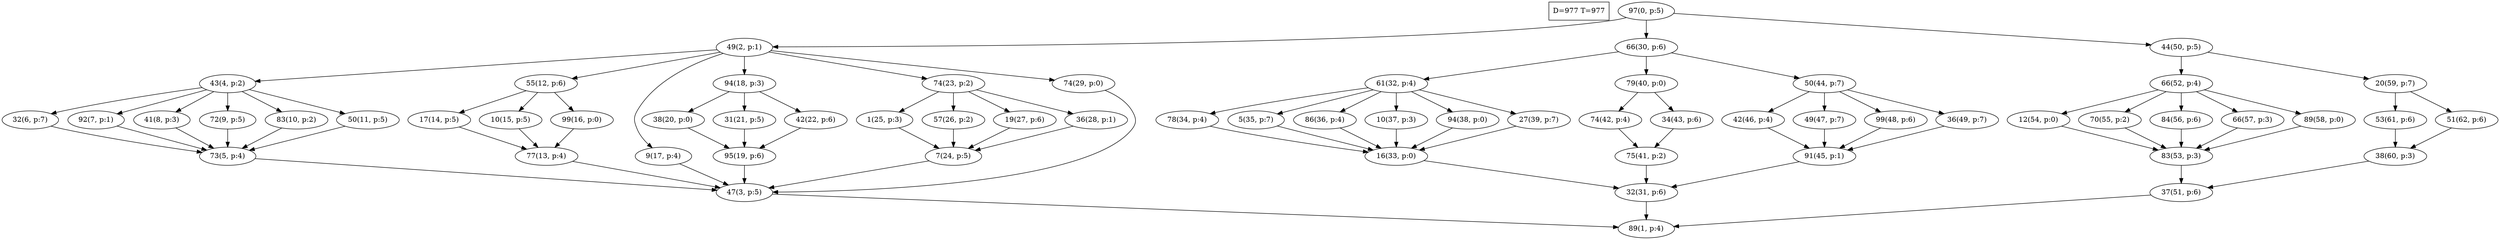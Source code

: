 digraph Task {
i [shape=box, label="D=977 T=977"]; 
0 [label="97(0, p:5)"];
1 [label="89(1, p:4)"];
2 [label="49(2, p:1)"];
3 [label="47(3, p:5)"];
4 [label="43(4, p:2)"];
5 [label="73(5, p:4)"];
6 [label="32(6, p:7)"];
7 [label="92(7, p:1)"];
8 [label="41(8, p:3)"];
9 [label="72(9, p:5)"];
10 [label="83(10, p:2)"];
11 [label="50(11, p:5)"];
12 [label="55(12, p:6)"];
13 [label="77(13, p:4)"];
14 [label="17(14, p:5)"];
15 [label="10(15, p:5)"];
16 [label="99(16, p:0)"];
17 [label="9(17, p:4)"];
18 [label="94(18, p:3)"];
19 [label="95(19, p:6)"];
20 [label="38(20, p:0)"];
21 [label="31(21, p:5)"];
22 [label="42(22, p:6)"];
23 [label="74(23, p:2)"];
24 [label="7(24, p:5)"];
25 [label="1(25, p:3)"];
26 [label="57(26, p:2)"];
27 [label="19(27, p:6)"];
28 [label="36(28, p:1)"];
29 [label="74(29, p:0)"];
30 [label="66(30, p:6)"];
31 [label="32(31, p:6)"];
32 [label="61(32, p:4)"];
33 [label="16(33, p:0)"];
34 [label="78(34, p:4)"];
35 [label="5(35, p:7)"];
36 [label="86(36, p:4)"];
37 [label="10(37, p:3)"];
38 [label="94(38, p:0)"];
39 [label="27(39, p:7)"];
40 [label="79(40, p:0)"];
41 [label="75(41, p:2)"];
42 [label="74(42, p:4)"];
43 [label="34(43, p:6)"];
44 [label="50(44, p:7)"];
45 [label="91(45, p:1)"];
46 [label="42(46, p:4)"];
47 [label="49(47, p:7)"];
48 [label="99(48, p:6)"];
49 [label="36(49, p:7)"];
50 [label="44(50, p:5)"];
51 [label="37(51, p:6)"];
52 [label="66(52, p:4)"];
53 [label="83(53, p:3)"];
54 [label="12(54, p:0)"];
55 [label="70(55, p:2)"];
56 [label="84(56, p:6)"];
57 [label="66(57, p:3)"];
58 [label="89(58, p:0)"];
59 [label="20(59, p:7)"];
60 [label="38(60, p:3)"];
61 [label="53(61, p:6)"];
62 [label="51(62, p:6)"];
0 -> 2;
0 -> 30;
0 -> 50;
2 -> 4;
2 -> 12;
2 -> 17;
2 -> 18;
2 -> 23;
2 -> 29;
3 -> 1;
4 -> 6;
4 -> 7;
4 -> 8;
4 -> 9;
4 -> 10;
4 -> 11;
5 -> 3;
6 -> 5;
7 -> 5;
8 -> 5;
9 -> 5;
10 -> 5;
11 -> 5;
12 -> 14;
12 -> 15;
12 -> 16;
13 -> 3;
14 -> 13;
15 -> 13;
16 -> 13;
17 -> 3;
18 -> 20;
18 -> 21;
18 -> 22;
19 -> 3;
20 -> 19;
21 -> 19;
22 -> 19;
23 -> 25;
23 -> 26;
23 -> 27;
23 -> 28;
24 -> 3;
25 -> 24;
26 -> 24;
27 -> 24;
28 -> 24;
29 -> 3;
30 -> 32;
30 -> 40;
30 -> 44;
31 -> 1;
32 -> 34;
32 -> 35;
32 -> 36;
32 -> 37;
32 -> 38;
32 -> 39;
33 -> 31;
34 -> 33;
35 -> 33;
36 -> 33;
37 -> 33;
38 -> 33;
39 -> 33;
40 -> 42;
40 -> 43;
41 -> 31;
42 -> 41;
43 -> 41;
44 -> 46;
44 -> 47;
44 -> 48;
44 -> 49;
45 -> 31;
46 -> 45;
47 -> 45;
48 -> 45;
49 -> 45;
50 -> 52;
50 -> 59;
51 -> 1;
52 -> 54;
52 -> 55;
52 -> 56;
52 -> 57;
52 -> 58;
53 -> 51;
54 -> 53;
55 -> 53;
56 -> 53;
57 -> 53;
58 -> 53;
59 -> 61;
59 -> 62;
60 -> 51;
61 -> 60;
62 -> 60;
}